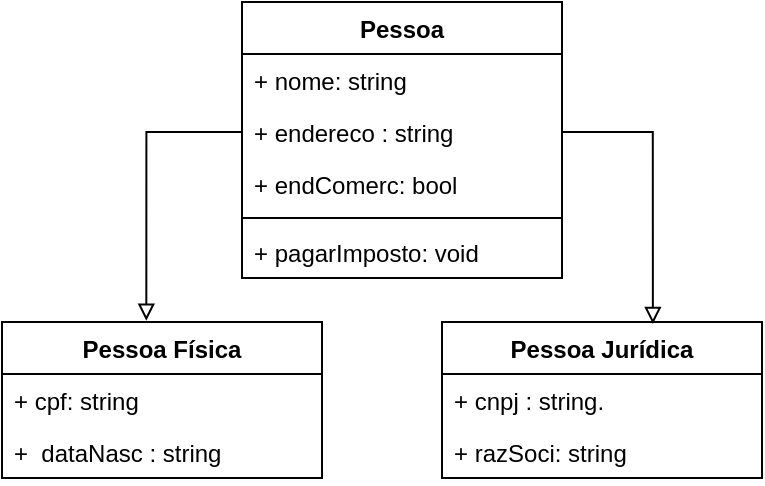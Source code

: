 <mxfile version="20.2.3" type="github">
  <diagram id="yTQsQm5WoktU3SCseHQK" name="Página-1">
    <mxGraphModel dx="2012" dy="588" grid="1" gridSize="10" guides="1" tooltips="1" connect="1" arrows="1" fold="1" page="1" pageScale="1" pageWidth="827" pageHeight="1169" math="0" shadow="0">
      <root>
        <mxCell id="0" />
        <mxCell id="1" parent="0" />
        <mxCell id="6dnnDj7J26tYSQIxaico-1" value="Pessoa" style="swimlane;fontStyle=1;align=center;verticalAlign=top;childLayout=stackLayout;horizontal=1;startSize=26;horizontalStack=0;resizeParent=1;resizeParentMax=0;resizeLast=0;collapsible=1;marginBottom=0;" vertex="1" parent="1">
          <mxGeometry x="-40" y="20" width="160" height="138" as="geometry" />
        </mxCell>
        <mxCell id="6dnnDj7J26tYSQIxaico-2" value="+ nome: string" style="text;strokeColor=none;fillColor=none;align=left;verticalAlign=top;spacingLeft=4;spacingRight=4;overflow=hidden;rotatable=0;points=[[0,0.5],[1,0.5]];portConstraint=eastwest;" vertex="1" parent="6dnnDj7J26tYSQIxaico-1">
          <mxGeometry y="26" width="160" height="26" as="geometry" />
        </mxCell>
        <mxCell id="6dnnDj7J26tYSQIxaico-5" value="+ endereco : string" style="text;strokeColor=none;fillColor=none;align=left;verticalAlign=top;spacingLeft=4;spacingRight=4;overflow=hidden;rotatable=0;points=[[0,0.5],[1,0.5]];portConstraint=eastwest;" vertex="1" parent="6dnnDj7J26tYSQIxaico-1">
          <mxGeometry y="52" width="160" height="26" as="geometry" />
        </mxCell>
        <mxCell id="6dnnDj7J26tYSQIxaico-6" value="+ endComerc: bool" style="text;strokeColor=none;fillColor=none;align=left;verticalAlign=top;spacingLeft=4;spacingRight=4;overflow=hidden;rotatable=0;points=[[0,0.5],[1,0.5]];portConstraint=eastwest;" vertex="1" parent="6dnnDj7J26tYSQIxaico-1">
          <mxGeometry y="78" width="160" height="26" as="geometry" />
        </mxCell>
        <mxCell id="6dnnDj7J26tYSQIxaico-3" value="" style="line;strokeWidth=1;fillColor=none;align=left;verticalAlign=middle;spacingTop=-1;spacingLeft=3;spacingRight=3;rotatable=0;labelPosition=right;points=[];portConstraint=eastwest;" vertex="1" parent="6dnnDj7J26tYSQIxaico-1">
          <mxGeometry y="104" width="160" height="8" as="geometry" />
        </mxCell>
        <mxCell id="6dnnDj7J26tYSQIxaico-4" value="+ pagarImposto: void" style="text;strokeColor=none;fillColor=none;align=left;verticalAlign=top;spacingLeft=4;spacingRight=4;overflow=hidden;rotatable=0;points=[[0,0.5],[1,0.5]];portConstraint=eastwest;" vertex="1" parent="6dnnDj7J26tYSQIxaico-1">
          <mxGeometry y="112" width="160" height="26" as="geometry" />
        </mxCell>
        <mxCell id="6dnnDj7J26tYSQIxaico-7" value="Pessoa Física" style="swimlane;fontStyle=1;align=center;verticalAlign=top;childLayout=stackLayout;horizontal=1;startSize=26;horizontalStack=0;resizeParent=1;resizeParentMax=0;resizeLast=0;collapsible=1;marginBottom=0;" vertex="1" parent="1">
          <mxGeometry x="-160" y="180" width="160" height="78" as="geometry" />
        </mxCell>
        <mxCell id="6dnnDj7J26tYSQIxaico-8" value="+ cpf: string" style="text;strokeColor=none;fillColor=none;align=left;verticalAlign=top;spacingLeft=4;spacingRight=4;overflow=hidden;rotatable=0;points=[[0,0.5],[1,0.5]];portConstraint=eastwest;" vertex="1" parent="6dnnDj7J26tYSQIxaico-7">
          <mxGeometry y="26" width="160" height="26" as="geometry" />
        </mxCell>
        <mxCell id="6dnnDj7J26tYSQIxaico-21" value="+  dataNasc : string " style="text;strokeColor=none;fillColor=none;align=left;verticalAlign=top;spacingLeft=4;spacingRight=4;overflow=hidden;rotatable=0;points=[[0,0.5],[1,0.5]];portConstraint=eastwest;" vertex="1" parent="6dnnDj7J26tYSQIxaico-7">
          <mxGeometry y="52" width="160" height="26" as="geometry" />
        </mxCell>
        <mxCell id="6dnnDj7J26tYSQIxaico-11" value="Pessoa Jurídica" style="swimlane;fontStyle=1;align=center;verticalAlign=top;childLayout=stackLayout;horizontal=1;startSize=26;horizontalStack=0;resizeParent=1;resizeParentMax=0;resizeLast=0;collapsible=1;marginBottom=0;" vertex="1" parent="1">
          <mxGeometry x="60" y="180" width="160" height="78" as="geometry" />
        </mxCell>
        <mxCell id="6dnnDj7J26tYSQIxaico-12" value="+ cnpj : string." style="text;strokeColor=none;fillColor=none;align=left;verticalAlign=top;spacingLeft=4;spacingRight=4;overflow=hidden;rotatable=0;points=[[0,0.5],[1,0.5]];portConstraint=eastwest;" vertex="1" parent="6dnnDj7J26tYSQIxaico-11">
          <mxGeometry y="26" width="160" height="26" as="geometry" />
        </mxCell>
        <mxCell id="6dnnDj7J26tYSQIxaico-22" value="+ razSoci: string" style="text;strokeColor=none;fillColor=none;align=left;verticalAlign=top;spacingLeft=4;spacingRight=4;overflow=hidden;rotatable=0;points=[[0,0.5],[1,0.5]];portConstraint=eastwest;" vertex="1" parent="6dnnDj7J26tYSQIxaico-11">
          <mxGeometry y="52" width="160" height="26" as="geometry" />
        </mxCell>
        <mxCell id="6dnnDj7J26tYSQIxaico-16" style="edgeStyle=orthogonalEdgeStyle;rounded=0;orthogonalLoop=1;jettySize=auto;html=1;entryX=0.451;entryY=-0.008;entryDx=0;entryDy=0;entryPerimeter=0;endArrow=block;endFill=0;" edge="1" parent="1" source="6dnnDj7J26tYSQIxaico-5" target="6dnnDj7J26tYSQIxaico-7">
          <mxGeometry relative="1" as="geometry" />
        </mxCell>
        <mxCell id="6dnnDj7J26tYSQIxaico-20" style="edgeStyle=orthogonalEdgeStyle;rounded=0;orthogonalLoop=1;jettySize=auto;html=1;exitX=1;exitY=0.5;exitDx=0;exitDy=0;entryX=0.659;entryY=0.012;entryDx=0;entryDy=0;entryPerimeter=0;endArrow=block;endFill=0;" edge="1" parent="1" source="6dnnDj7J26tYSQIxaico-5" target="6dnnDj7J26tYSQIxaico-11">
          <mxGeometry relative="1" as="geometry" />
        </mxCell>
      </root>
    </mxGraphModel>
  </diagram>
</mxfile>
